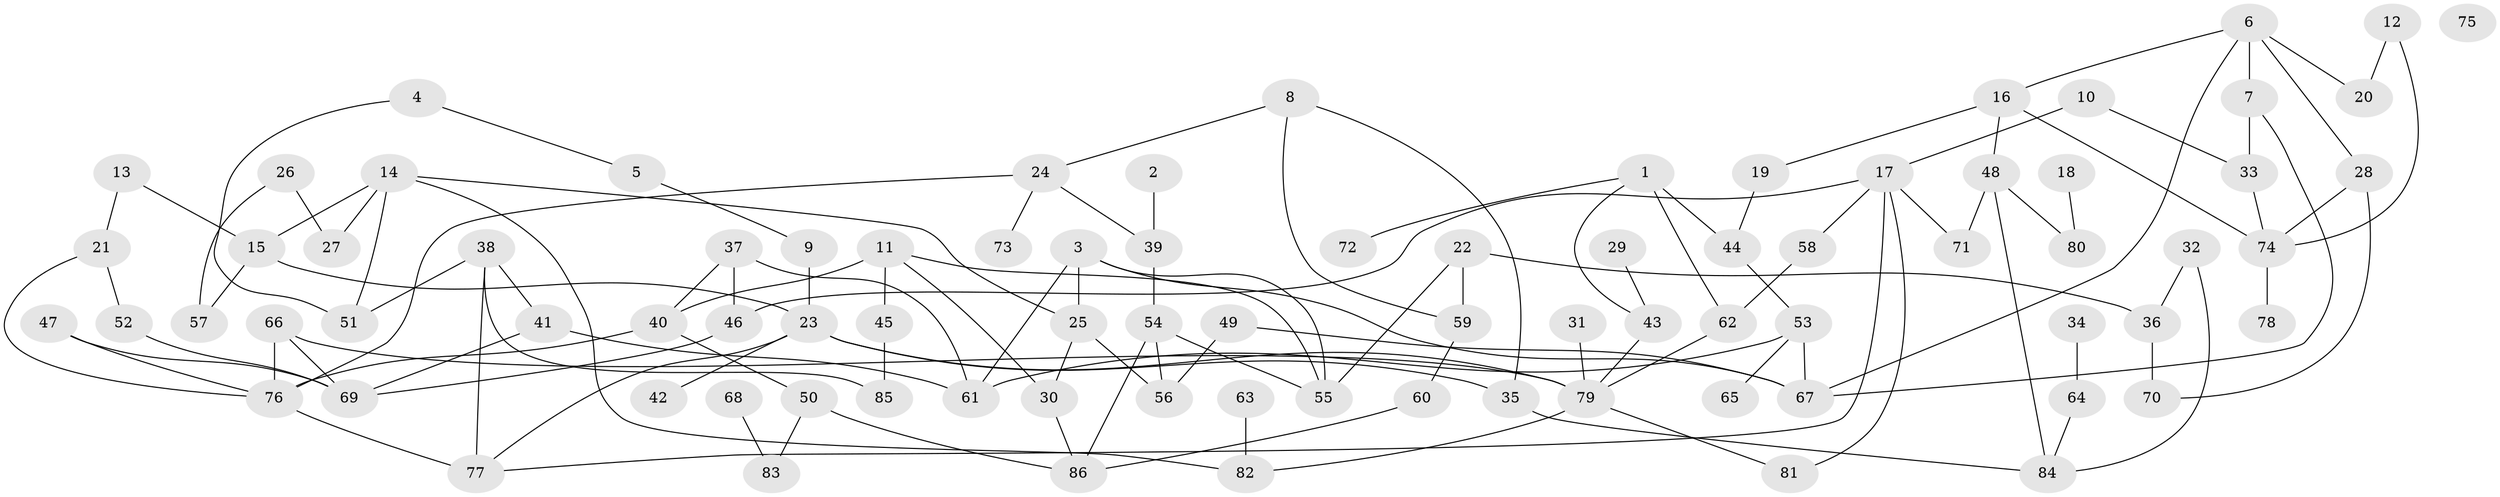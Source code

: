 // Generated by graph-tools (version 1.1) at 2025/49/03/09/25 03:49:10]
// undirected, 86 vertices, 123 edges
graph export_dot {
graph [start="1"]
  node [color=gray90,style=filled];
  1;
  2;
  3;
  4;
  5;
  6;
  7;
  8;
  9;
  10;
  11;
  12;
  13;
  14;
  15;
  16;
  17;
  18;
  19;
  20;
  21;
  22;
  23;
  24;
  25;
  26;
  27;
  28;
  29;
  30;
  31;
  32;
  33;
  34;
  35;
  36;
  37;
  38;
  39;
  40;
  41;
  42;
  43;
  44;
  45;
  46;
  47;
  48;
  49;
  50;
  51;
  52;
  53;
  54;
  55;
  56;
  57;
  58;
  59;
  60;
  61;
  62;
  63;
  64;
  65;
  66;
  67;
  68;
  69;
  70;
  71;
  72;
  73;
  74;
  75;
  76;
  77;
  78;
  79;
  80;
  81;
  82;
  83;
  84;
  85;
  86;
  1 -- 43;
  1 -- 44;
  1 -- 62;
  1 -- 72;
  2 -- 39;
  3 -- 25;
  3 -- 55;
  3 -- 61;
  3 -- 67;
  4 -- 5;
  4 -- 51;
  5 -- 9;
  6 -- 7;
  6 -- 16;
  6 -- 20;
  6 -- 28;
  6 -- 67;
  7 -- 33;
  7 -- 67;
  8 -- 24;
  8 -- 35;
  8 -- 59;
  9 -- 23;
  10 -- 17;
  10 -- 33;
  11 -- 30;
  11 -- 40;
  11 -- 45;
  11 -- 55;
  12 -- 20;
  12 -- 74;
  13 -- 15;
  13 -- 21;
  14 -- 15;
  14 -- 25;
  14 -- 27;
  14 -- 51;
  14 -- 82;
  15 -- 23;
  15 -- 57;
  16 -- 19;
  16 -- 48;
  16 -- 74;
  17 -- 46;
  17 -- 58;
  17 -- 71;
  17 -- 77;
  17 -- 81;
  18 -- 80;
  19 -- 44;
  21 -- 52;
  21 -- 76;
  22 -- 36;
  22 -- 55;
  22 -- 59;
  23 -- 35;
  23 -- 42;
  23 -- 77;
  23 -- 79;
  24 -- 39;
  24 -- 73;
  24 -- 76;
  25 -- 30;
  25 -- 56;
  26 -- 27;
  26 -- 57;
  28 -- 70;
  28 -- 74;
  29 -- 43;
  30 -- 86;
  31 -- 79;
  32 -- 36;
  32 -- 84;
  33 -- 74;
  34 -- 64;
  35 -- 84;
  36 -- 70;
  37 -- 40;
  37 -- 46;
  37 -- 61;
  38 -- 41;
  38 -- 51;
  38 -- 77;
  38 -- 85;
  39 -- 54;
  40 -- 50;
  40 -- 76;
  41 -- 61;
  41 -- 69;
  43 -- 79;
  44 -- 53;
  45 -- 85;
  46 -- 69;
  47 -- 69;
  47 -- 76;
  48 -- 71;
  48 -- 80;
  48 -- 84;
  49 -- 56;
  49 -- 67;
  50 -- 83;
  50 -- 86;
  52 -- 69;
  53 -- 61;
  53 -- 65;
  53 -- 67;
  54 -- 55;
  54 -- 56;
  54 -- 86;
  58 -- 62;
  59 -- 60;
  60 -- 86;
  62 -- 79;
  63 -- 82;
  64 -- 84;
  66 -- 69;
  66 -- 76;
  66 -- 79;
  68 -- 83;
  74 -- 78;
  76 -- 77;
  79 -- 81;
  79 -- 82;
}
